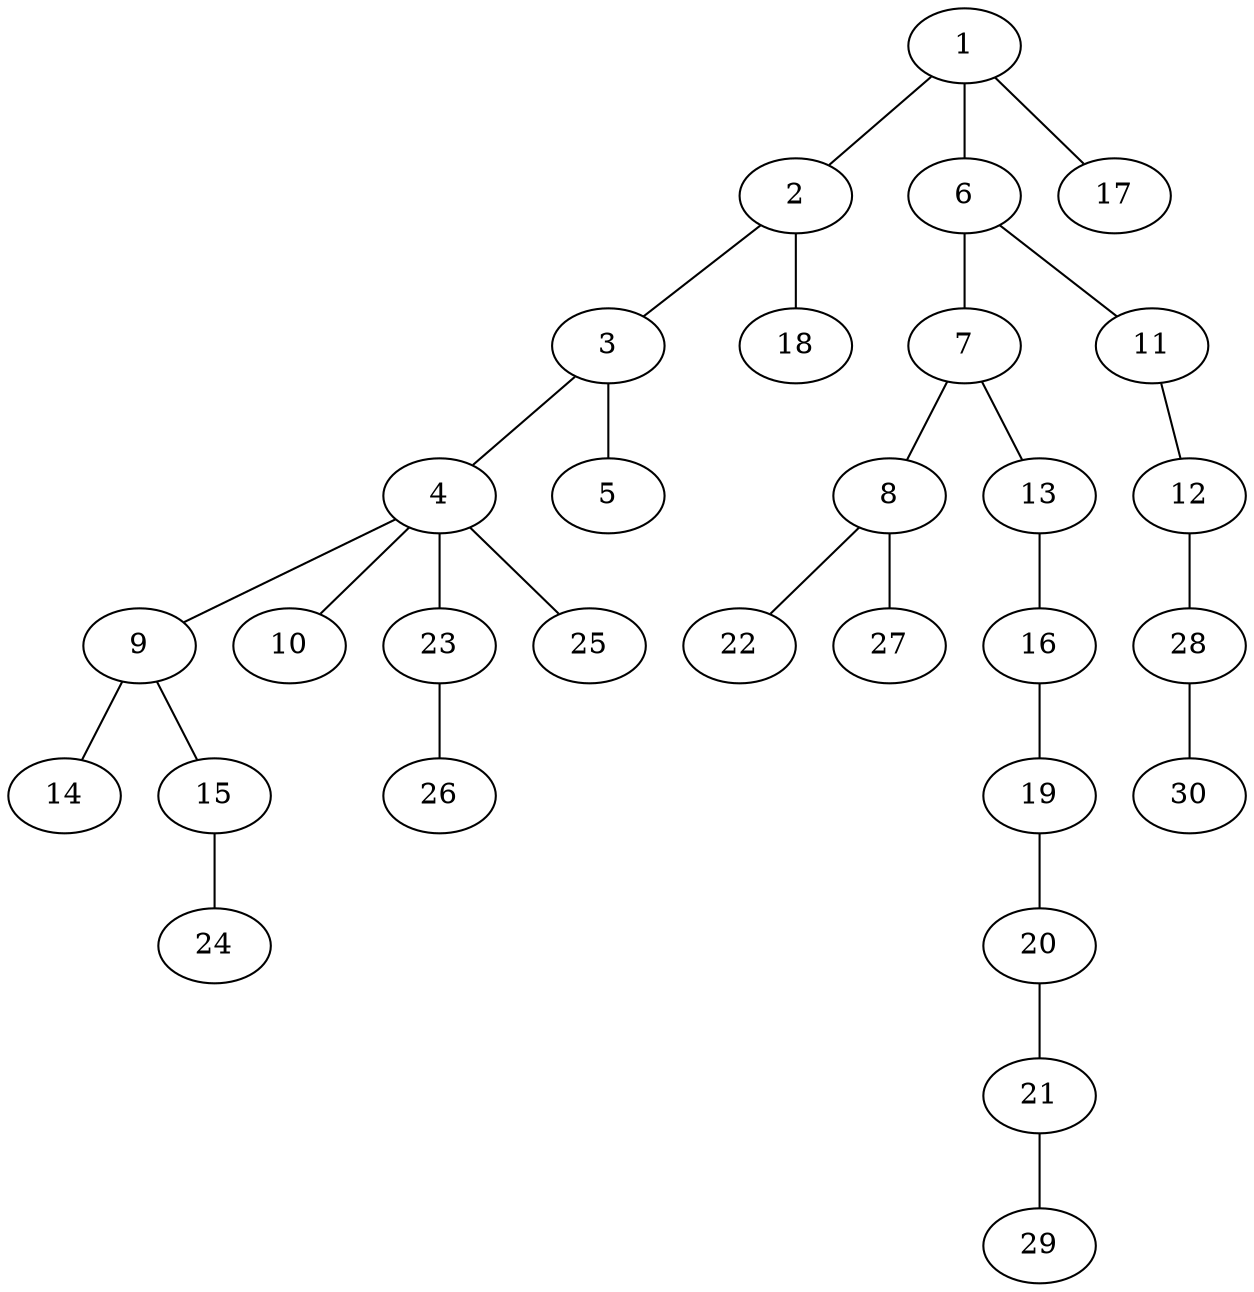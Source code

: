 graph graphname {1--2
1--6
1--17
2--3
2--18
3--4
3--5
4--9
4--10
4--23
4--25
6--7
6--11
7--8
7--13
8--22
8--27
9--14
9--15
11--12
12--28
13--16
15--24
16--19
19--20
20--21
21--29
23--26
28--30
}